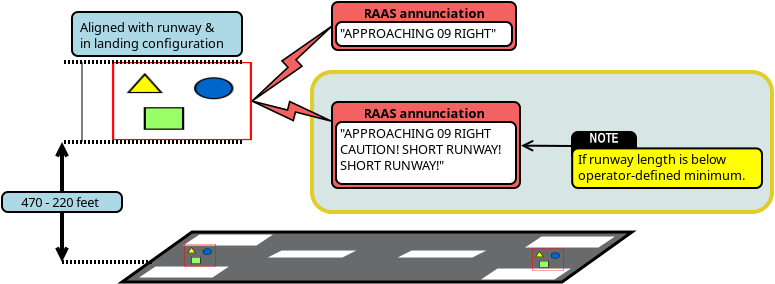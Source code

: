 <?xml version="1.0" encoding="UTF-8"?>
<dia:diagram xmlns:dia="http://www.lysator.liu.se/~alla/dia/">
  <dia:layer name="Background" visible="true" active="true">
    <dia:object type="Standard - Box" version="0" id="O0">
      <dia:attribute name="obj_pos">
        <dia:point val="32,24"/>
      </dia:attribute>
      <dia:attribute name="obj_bb">
        <dia:rectangle val="31.9,23.9;55.1,31.1"/>
      </dia:attribute>
      <dia:attribute name="elem_corner">
        <dia:point val="32,24"/>
      </dia:attribute>
      <dia:attribute name="elem_width">
        <dia:real val="23"/>
      </dia:attribute>
      <dia:attribute name="elem_height">
        <dia:real val="7"/>
      </dia:attribute>
      <dia:attribute name="border_width">
        <dia:real val="0.2"/>
      </dia:attribute>
      <dia:attribute name="border_color">
        <dia:color val="#e0cd26"/>
      </dia:attribute>
      <dia:attribute name="inner_color">
        <dia:color val="#d8e5e5"/>
      </dia:attribute>
      <dia:attribute name="show_background">
        <dia:boolean val="true"/>
      </dia:attribute>
      <dia:attribute name="corner_radius">
        <dia:real val="1"/>
      </dia:attribute>
    </dia:object>
    <dia:object type="Standard - Polygon" version="0" id="O1">
      <dia:attribute name="obj_pos">
        <dia:point val="26,32"/>
      </dia:attribute>
      <dia:attribute name="obj_bb">
        <dia:rectangle val="22.266,31.925;48.234,34.575"/>
      </dia:attribute>
      <dia:attribute name="poly_points">
        <dia:point val="26,32"/>
        <dia:point val="48,32"/>
        <dia:point val="44.5,34.5"/>
        <dia:point val="22.5,34.5"/>
      </dia:attribute>
      <dia:attribute name="line_width">
        <dia:real val="0.15"/>
      </dia:attribute>
      <dia:attribute name="inner_color">
        <dia:color val="#696a6c"/>
      </dia:attribute>
      <dia:attribute name="show_background">
        <dia:boolean val="true"/>
      </dia:attribute>
    </dia:object>
    <dia:object type="Standard - Polygon" version="0" id="O2">
      <dia:attribute name="obj_pos">
        <dia:point val="24.2,33.8"/>
      </dia:attribute>
      <dia:attribute name="obj_bb">
        <dia:rectangle val="23.352,33.725;27.848,34.275"/>
      </dia:attribute>
      <dia:attribute name="poly_points">
        <dia:point val="24.2,33.8"/>
        <dia:point val="27.6,33.8"/>
        <dia:point val="27,34.2"/>
        <dia:point val="23.6,34.2"/>
      </dia:attribute>
      <dia:attribute name="line_color">
        <dia:color val="#ffffff"/>
      </dia:attribute>
      <dia:attribute name="line_width">
        <dia:real val="0.15"/>
      </dia:attribute>
      <dia:attribute name="show_background">
        <dia:boolean val="true"/>
      </dia:attribute>
    </dia:object>
    <dia:object type="Standard - Polygon" version="0" id="O3">
      <dia:attribute name="obj_pos">
        <dia:point val="26.4,32.2"/>
      </dia:attribute>
      <dia:attribute name="obj_bb">
        <dia:rectangle val="25.552,32.125;30.048,32.675"/>
      </dia:attribute>
      <dia:attribute name="poly_points">
        <dia:point val="26.4,32.2"/>
        <dia:point val="29.8,32.2"/>
        <dia:point val="29.2,32.6"/>
        <dia:point val="25.8,32.6"/>
      </dia:attribute>
      <dia:attribute name="line_color">
        <dia:color val="#ffffff"/>
      </dia:attribute>
      <dia:attribute name="line_width">
        <dia:real val="0.15"/>
      </dia:attribute>
      <dia:attribute name="show_background">
        <dia:boolean val="true"/>
      </dia:attribute>
    </dia:object>
    <dia:object type="Standard - Polygon" version="0" id="O4">
      <dia:attribute name="obj_pos">
        <dia:point val="30.5,33"/>
      </dia:attribute>
      <dia:attribute name="obj_bb">
        <dia:rectangle val="29.782,32.925;34.218,33.275"/>
      </dia:attribute>
      <dia:attribute name="poly_points">
        <dia:point val="30.5,33"/>
        <dia:point val="33.9,33"/>
        <dia:point val="33.5,33.2"/>
        <dia:point val="30.1,33.2"/>
      </dia:attribute>
      <dia:attribute name="line_color">
        <dia:color val="#ffffff"/>
      </dia:attribute>
      <dia:attribute name="line_width">
        <dia:real val="0.15"/>
      </dia:attribute>
      <dia:attribute name="show_background">
        <dia:boolean val="true"/>
      </dia:attribute>
    </dia:object>
    <dia:object type="Standard - Polygon" version="0" id="O5">
      <dia:attribute name="obj_pos">
        <dia:point val="37,33"/>
      </dia:attribute>
      <dia:attribute name="obj_bb">
        <dia:rectangle val="36.282,32.925;40.718,33.275"/>
      </dia:attribute>
      <dia:attribute name="poly_points">
        <dia:point val="37,33"/>
        <dia:point val="40.4,33"/>
        <dia:point val="40,33.2"/>
        <dia:point val="36.6,33.2"/>
      </dia:attribute>
      <dia:attribute name="line_color">
        <dia:color val="#ffffff"/>
      </dia:attribute>
      <dia:attribute name="line_width">
        <dia:real val="0.15"/>
      </dia:attribute>
      <dia:attribute name="show_background">
        <dia:boolean val="true"/>
      </dia:attribute>
    </dia:object>
    <dia:object type="Standard - Polygon" version="0" id="O6">
      <dia:attribute name="obj_pos">
        <dia:point val="41.3,33.9"/>
      </dia:attribute>
      <dia:attribute name="obj_bb">
        <dia:rectangle val="40.452,33.825;44.948,34.375"/>
      </dia:attribute>
      <dia:attribute name="poly_points">
        <dia:point val="41.3,33.9"/>
        <dia:point val="44.7,33.9"/>
        <dia:point val="44.1,34.3"/>
        <dia:point val="40.7,34.3"/>
      </dia:attribute>
      <dia:attribute name="line_color">
        <dia:color val="#ffffff"/>
      </dia:attribute>
      <dia:attribute name="line_width">
        <dia:real val="0.15"/>
      </dia:attribute>
      <dia:attribute name="show_background">
        <dia:boolean val="true"/>
      </dia:attribute>
    </dia:object>
    <dia:object type="Standard - Polygon" version="0" id="O7">
      <dia:attribute name="obj_pos">
        <dia:point val="43.5,32.3"/>
      </dia:attribute>
      <dia:attribute name="obj_bb">
        <dia:rectangle val="42.652,32.225;47.148,32.775"/>
      </dia:attribute>
      <dia:attribute name="poly_points">
        <dia:point val="43.5,32.3"/>
        <dia:point val="46.9,32.3"/>
        <dia:point val="46.3,32.7"/>
        <dia:point val="42.9,32.7"/>
      </dia:attribute>
      <dia:attribute name="line_color">
        <dia:color val="#ffffff"/>
      </dia:attribute>
      <dia:attribute name="line_width">
        <dia:real val="0.15"/>
      </dia:attribute>
      <dia:attribute name="show_background">
        <dia:boolean val="true"/>
      </dia:attribute>
    </dia:object>
    <dia:object type="Standard - Image" version="0" id="O8">
      <dia:attribute name="obj_pos">
        <dia:point val="22,23.5"/>
      </dia:attribute>
      <dia:attribute name="obj_bb">
        <dia:rectangle val="21.9,23.4;29.1,27.508"/>
      </dia:attribute>
      <dia:attribute name="elem_corner">
        <dia:point val="22,23.5"/>
      </dia:attribute>
      <dia:attribute name="elem_width">
        <dia:real val="7"/>
      </dia:attribute>
      <dia:attribute name="elem_height">
        <dia:real val="3.908"/>
      </dia:attribute>
      <dia:attribute name="border_width">
        <dia:real val="0.2"/>
      </dia:attribute>
      <dia:attribute name="line_style">
        <dia:enum val="1"/>
      </dia:attribute>
      <dia:attribute name="draw_border">
        <dia:boolean val="false"/>
      </dia:attribute>
      <dia:attribute name="keep_aspect">
        <dia:boolean val="true"/>
      </dia:attribute>
      <dia:attribute name="file">
        <dia:string>#airplane_landing.png#</dia:string>
      </dia:attribute>
    </dia:object>
    <dia:object type="Network - WAN Link" version="1" id="O9">
      <dia:attribute name="obj_pos">
        <dia:point val="29,25.454"/>
      </dia:attribute>
      <dia:attribute name="obj_bb">
        <dia:rectangle val="29,21.7;33,25.454"/>
      </dia:attribute>
      <dia:attribute name="conn_endpoints">
        <dia:point val="29,25.454"/>
        <dia:point val="33,21.7"/>
      </dia:attribute>
      <dia:attribute name="width">
        <dia:real val="1"/>
      </dia:attribute>
      <dia:attribute name="line_color">
        <dia:color val="#000000"/>
      </dia:attribute>
      <dia:attribute name="fill_color">
        <dia:color val="#f46161"/>
      </dia:attribute>
      <dia:connections>
        <dia:connection handle="0" to="O8" connection="4"/>
        <dia:connection handle="1" to="O17" connection="3"/>
      </dia:connections>
    </dia:object>
    <dia:object type="Standard - Line" version="0" id="O10">
      <dia:attribute name="obj_pos">
        <dia:point val="28.5,27.5"/>
      </dia:attribute>
      <dia:attribute name="obj_bb">
        <dia:rectangle val="19.4,27.4;28.6,27.6"/>
      </dia:attribute>
      <dia:attribute name="conn_endpoints">
        <dia:point val="28.5,27.5"/>
        <dia:point val="19.5,27.5"/>
      </dia:attribute>
      <dia:attribute name="numcp">
        <dia:int val="1"/>
      </dia:attribute>
      <dia:attribute name="line_width">
        <dia:real val="0.2"/>
      </dia:attribute>
      <dia:attribute name="line_style">
        <dia:enum val="4"/>
      </dia:attribute>
    </dia:object>
    <dia:object type="Standard - Line" version="0" id="O11">
      <dia:attribute name="obj_pos">
        <dia:point val="24,33.5"/>
      </dia:attribute>
      <dia:attribute name="obj_bb">
        <dia:rectangle val="19.4,33.4;24.1,33.6"/>
      </dia:attribute>
      <dia:attribute name="conn_endpoints">
        <dia:point val="24,33.5"/>
        <dia:point val="19.5,33.5"/>
      </dia:attribute>
      <dia:attribute name="numcp">
        <dia:int val="1"/>
      </dia:attribute>
      <dia:attribute name="line_width">
        <dia:real val="0.2"/>
      </dia:attribute>
      <dia:attribute name="line_style">
        <dia:enum val="4"/>
      </dia:attribute>
    </dia:object>
    <dia:object type="Standard - Line" version="0" id="O12">
      <dia:attribute name="obj_pos">
        <dia:point val="19.5,27.5"/>
      </dia:attribute>
      <dia:attribute name="obj_bb">
        <dia:rectangle val="19.088,27.4;19.912,33.6"/>
      </dia:attribute>
      <dia:attribute name="conn_endpoints">
        <dia:point val="19.5,27.5"/>
        <dia:point val="19.5,33.5"/>
      </dia:attribute>
      <dia:attribute name="numcp">
        <dia:int val="1"/>
      </dia:attribute>
      <dia:attribute name="line_width">
        <dia:real val="0.2"/>
      </dia:attribute>
      <dia:attribute name="start_arrow">
        <dia:enum val="1"/>
      </dia:attribute>
      <dia:attribute name="start_arrow_length">
        <dia:real val="0.5"/>
      </dia:attribute>
      <dia:attribute name="start_arrow_width">
        <dia:real val="0.5"/>
      </dia:attribute>
      <dia:attribute name="end_arrow">
        <dia:enum val="1"/>
      </dia:attribute>
      <dia:attribute name="end_arrow_length">
        <dia:real val="0.5"/>
      </dia:attribute>
      <dia:attribute name="end_arrow_width">
        <dia:real val="0.5"/>
      </dia:attribute>
    </dia:object>
    <dia:group>
      <dia:object type="Standard - Box" version="0" id="O13">
        <dia:attribute name="obj_pos">
          <dia:point val="16.5,30"/>
        </dia:attribute>
        <dia:attribute name="obj_bb">
          <dia:rectangle val="16.45,29.95;22.55,31.05"/>
        </dia:attribute>
        <dia:attribute name="elem_corner">
          <dia:point val="16.5,30"/>
        </dia:attribute>
        <dia:attribute name="elem_width">
          <dia:real val="6"/>
        </dia:attribute>
        <dia:attribute name="elem_height">
          <dia:real val="1"/>
        </dia:attribute>
        <dia:attribute name="border_width">
          <dia:real val="0.1"/>
        </dia:attribute>
        <dia:attribute name="inner_color">
          <dia:color val="#add8e6"/>
        </dia:attribute>
        <dia:attribute name="show_background">
          <dia:boolean val="true"/>
        </dia:attribute>
        <dia:attribute name="corner_radius">
          <dia:real val="0.3"/>
        </dia:attribute>
      </dia:object>
      <dia:object type="Standard - Text" version="1" id="O14">
        <dia:attribute name="obj_pos">
          <dia:point val="19.5,30.5"/>
        </dia:attribute>
        <dia:attribute name="obj_bb">
          <dia:rectangle val="17.226,30.1;21.792,30.9"/>
        </dia:attribute>
        <dia:attribute name="text">
          <dia:composite type="text">
            <dia:attribute name="string">
              <dia:string>#470 - 220 feet#</dia:string>
            </dia:attribute>
            <dia:attribute name="font">
              <dia:font family="sans" style="0" name="Helvetica"/>
            </dia:attribute>
            <dia:attribute name="height">
              <dia:real val="0.8"/>
            </dia:attribute>
            <dia:attribute name="pos">
              <dia:point val="19.5,30.713"/>
            </dia:attribute>
            <dia:attribute name="color">
              <dia:color val="#000000"/>
            </dia:attribute>
            <dia:attribute name="alignment">
              <dia:enum val="1"/>
            </dia:attribute>
          </dia:composite>
        </dia:attribute>
        <dia:attribute name="valign">
          <dia:enum val="2"/>
        </dia:attribute>
        <dia:connections>
          <dia:connection handle="0" to="O13" connection="8"/>
        </dia:connections>
      </dia:object>
    </dia:group>
    <dia:object type="Standard - Line" version="0" id="O15">
      <dia:attribute name="obj_pos">
        <dia:point val="28.5,23.5"/>
      </dia:attribute>
      <dia:attribute name="obj_bb">
        <dia:rectangle val="19.4,23.4;28.6,23.6"/>
      </dia:attribute>
      <dia:attribute name="conn_endpoints">
        <dia:point val="28.5,23.5"/>
        <dia:point val="19.5,23.5"/>
      </dia:attribute>
      <dia:attribute name="numcp">
        <dia:int val="1"/>
      </dia:attribute>
      <dia:attribute name="line_width">
        <dia:real val="0.2"/>
      </dia:attribute>
      <dia:attribute name="line_style">
        <dia:enum val="4"/>
      </dia:attribute>
    </dia:object>
    <dia:object type="Standard - Line" version="0" id="O16">
      <dia:attribute name="obj_pos">
        <dia:point val="20.5,23.5"/>
      </dia:attribute>
      <dia:attribute name="obj_bb">
        <dia:rectangle val="20.475,23.475;20.525,27.525"/>
      </dia:attribute>
      <dia:attribute name="conn_endpoints">
        <dia:point val="20.5,23.5"/>
        <dia:point val="20.5,27.5"/>
      </dia:attribute>
      <dia:attribute name="numcp">
        <dia:int val="1"/>
      </dia:attribute>
      <dia:attribute name="line_width">
        <dia:real val="0.05"/>
      </dia:attribute>
    </dia:object>
    <dia:group>
      <dia:object type="Standard - Box" version="0" id="O17">
        <dia:attribute name="obj_pos">
          <dia:point val="33,20.5"/>
        </dia:attribute>
        <dia:attribute name="obj_bb">
          <dia:rectangle val="32.95,20.45;42.25,22.95"/>
        </dia:attribute>
        <dia:attribute name="elem_corner">
          <dia:point val="33,20.5"/>
        </dia:attribute>
        <dia:attribute name="elem_width">
          <dia:real val="9.2"/>
        </dia:attribute>
        <dia:attribute name="elem_height">
          <dia:real val="2.4"/>
        </dia:attribute>
        <dia:attribute name="border_width">
          <dia:real val="0.1"/>
        </dia:attribute>
        <dia:attribute name="inner_color">
          <dia:color val="#f46161"/>
        </dia:attribute>
        <dia:attribute name="show_background">
          <dia:boolean val="true"/>
        </dia:attribute>
        <dia:attribute name="corner_radius">
          <dia:real val="0.3"/>
        </dia:attribute>
      </dia:object>
      <dia:object type="Standard - Text" version="1" id="O18">
        <dia:attribute name="obj_pos">
          <dia:point val="37.6,21.3"/>
        </dia:attribute>
        <dia:attribute name="obj_bb">
          <dia:rectangle val="34.165,20.705;41.035,21.45"/>
        </dia:attribute>
        <dia:attribute name="text">
          <dia:composite type="text">
            <dia:attribute name="string">
              <dia:string>#RAAS annunciation#</dia:string>
            </dia:attribute>
            <dia:attribute name="font">
              <dia:font family="sans" style="80" name="Helvetica-Bold"/>
            </dia:attribute>
            <dia:attribute name="height">
              <dia:real val="0.8"/>
            </dia:attribute>
            <dia:attribute name="pos">
              <dia:point val="37.6,21.3"/>
            </dia:attribute>
            <dia:attribute name="color">
              <dia:color val="#000000"/>
            </dia:attribute>
            <dia:attribute name="alignment">
              <dia:enum val="1"/>
            </dia:attribute>
          </dia:composite>
        </dia:attribute>
        <dia:attribute name="valign">
          <dia:enum val="3"/>
        </dia:attribute>
      </dia:object>
      <dia:object type="Standard - Box" version="0" id="O19">
        <dia:attribute name="obj_pos">
          <dia:point val="33.2,21.5"/>
        </dia:attribute>
        <dia:attribute name="obj_bb">
          <dia:rectangle val="33.15,21.45;42.05,22.75"/>
        </dia:attribute>
        <dia:attribute name="elem_corner">
          <dia:point val="33.2,21.5"/>
        </dia:attribute>
        <dia:attribute name="elem_width">
          <dia:real val="8.8"/>
        </dia:attribute>
        <dia:attribute name="elem_height">
          <dia:real val="1.2"/>
        </dia:attribute>
        <dia:attribute name="border_width">
          <dia:real val="0.1"/>
        </dia:attribute>
        <dia:attribute name="show_background">
          <dia:boolean val="true"/>
        </dia:attribute>
        <dia:attribute name="corner_radius">
          <dia:real val="0.3"/>
        </dia:attribute>
      </dia:object>
      <dia:object type="Standard - Text" version="1" id="O20">
        <dia:attribute name="obj_pos">
          <dia:point val="33.4,22.3"/>
        </dia:attribute>
        <dia:attribute name="obj_bb">
          <dia:rectangle val="33.4,21.705;41.883,22.45"/>
        </dia:attribute>
        <dia:attribute name="text">
          <dia:composite type="text">
            <dia:attribute name="string">
              <dia:string>#"APPROACHING 09 RIGHT"#</dia:string>
            </dia:attribute>
            <dia:attribute name="font">
              <dia:font family="sans" style="0" name="Helvetica"/>
            </dia:attribute>
            <dia:attribute name="height">
              <dia:real val="0.8"/>
            </dia:attribute>
            <dia:attribute name="pos">
              <dia:point val="33.4,22.3"/>
            </dia:attribute>
            <dia:attribute name="color">
              <dia:color val="#000000"/>
            </dia:attribute>
            <dia:attribute name="alignment">
              <dia:enum val="0"/>
            </dia:attribute>
          </dia:composite>
        </dia:attribute>
        <dia:attribute name="valign">
          <dia:enum val="3"/>
        </dia:attribute>
      </dia:object>
    </dia:group>
    <dia:object type="Standard - Image" version="0" id="O21">
      <dia:attribute name="obj_pos">
        <dia:point val="25.6,32.6"/>
      </dia:attribute>
      <dia:attribute name="obj_bb">
        <dia:rectangle val="25.5,32.5;27.3,33.837"/>
      </dia:attribute>
      <dia:attribute name="elem_corner">
        <dia:point val="25.6,32.6"/>
      </dia:attribute>
      <dia:attribute name="elem_width">
        <dia:real val="1.6"/>
      </dia:attribute>
      <dia:attribute name="elem_height">
        <dia:real val="1.137"/>
      </dia:attribute>
      <dia:attribute name="border_width">
        <dia:real val="0.2"/>
      </dia:attribute>
      <dia:attribute name="line_style">
        <dia:enum val="1"/>
      </dia:attribute>
      <dia:attribute name="dashlength">
        <dia:real val="0"/>
      </dia:attribute>
      <dia:attribute name="draw_border">
        <dia:boolean val="false"/>
      </dia:attribute>
      <dia:attribute name="keep_aspect">
        <dia:boolean val="true"/>
      </dia:attribute>
      <dia:attribute name="file">
        <dia:string>#09R.png#</dia:string>
      </dia:attribute>
    </dia:object>
    <dia:object type="Standard - Image" version="0" id="O22">
      <dia:attribute name="obj_pos">
        <dia:point val="43,32.8"/>
      </dia:attribute>
      <dia:attribute name="obj_bb">
        <dia:rectangle val="42.9,32.7;44.7,34.025"/>
      </dia:attribute>
      <dia:attribute name="elem_corner">
        <dia:point val="43,32.8"/>
      </dia:attribute>
      <dia:attribute name="elem_width">
        <dia:real val="1.6"/>
      </dia:attribute>
      <dia:attribute name="elem_height">
        <dia:real val="1.125"/>
      </dia:attribute>
      <dia:attribute name="border_width">
        <dia:real val="0.2"/>
      </dia:attribute>
      <dia:attribute name="line_style">
        <dia:enum val="1"/>
      </dia:attribute>
      <dia:attribute name="dashlength">
        <dia:real val="0"/>
      </dia:attribute>
      <dia:attribute name="draw_border">
        <dia:boolean val="false"/>
      </dia:attribute>
      <dia:attribute name="keep_aspect">
        <dia:boolean val="true"/>
      </dia:attribute>
      <dia:attribute name="file">
        <dia:string>#27L.png#</dia:string>
      </dia:attribute>
    </dia:object>
    <dia:group>
      <dia:object type="Standard - Box" version="0" id="O23">
        <dia:attribute name="obj_pos">
          <dia:point val="20,21"/>
        </dia:attribute>
        <dia:attribute name="obj_bb">
          <dia:rectangle val="19.95,20.95;28.55,23.25"/>
        </dia:attribute>
        <dia:attribute name="elem_corner">
          <dia:point val="20,21"/>
        </dia:attribute>
        <dia:attribute name="elem_width">
          <dia:real val="8.5"/>
        </dia:attribute>
        <dia:attribute name="elem_height">
          <dia:real val="2.2"/>
        </dia:attribute>
        <dia:attribute name="border_width">
          <dia:real val="0.1"/>
        </dia:attribute>
        <dia:attribute name="inner_color">
          <dia:color val="#add8e6"/>
        </dia:attribute>
        <dia:attribute name="show_background">
          <dia:boolean val="true"/>
        </dia:attribute>
        <dia:attribute name="corner_radius">
          <dia:real val="0.3"/>
        </dia:attribute>
      </dia:object>
      <dia:object type="Standard - Text" version="1" id="O24">
        <dia:attribute name="obj_pos">
          <dia:point val="20.4,22"/>
        </dia:attribute>
        <dia:attribute name="obj_bb">
          <dia:rectangle val="20.4,21.386;28.024,22.987"/>
        </dia:attribute>
        <dia:attribute name="text">
          <dia:composite type="text">
            <dia:attribute name="string">
              <dia:string>#Aligned with runway &amp;
in landing configuration#</dia:string>
            </dia:attribute>
            <dia:attribute name="font">
              <dia:font family="sans" style="0" name="Helvetica"/>
            </dia:attribute>
            <dia:attribute name="height">
              <dia:real val="0.8"/>
            </dia:attribute>
            <dia:attribute name="pos">
              <dia:point val="20.4,22"/>
            </dia:attribute>
            <dia:attribute name="color">
              <dia:color val="#000000"/>
            </dia:attribute>
            <dia:attribute name="alignment">
              <dia:enum val="0"/>
            </dia:attribute>
          </dia:composite>
        </dia:attribute>
        <dia:attribute name="valign">
          <dia:enum val="3"/>
        </dia:attribute>
      </dia:object>
    </dia:group>
    <dia:group>
      <dia:object type="Standard - Box" version="0" id="O25">
        <dia:attribute name="obj_pos">
          <dia:point val="33,25.5"/>
        </dia:attribute>
        <dia:attribute name="obj_bb">
          <dia:rectangle val="32.95,25.45;42.45,29.85"/>
        </dia:attribute>
        <dia:attribute name="elem_corner">
          <dia:point val="33,25.5"/>
        </dia:attribute>
        <dia:attribute name="elem_width">
          <dia:real val="9.4"/>
        </dia:attribute>
        <dia:attribute name="elem_height">
          <dia:real val="4.3"/>
        </dia:attribute>
        <dia:attribute name="border_width">
          <dia:real val="0.1"/>
        </dia:attribute>
        <dia:attribute name="inner_color">
          <dia:color val="#f46161"/>
        </dia:attribute>
        <dia:attribute name="show_background">
          <dia:boolean val="true"/>
        </dia:attribute>
        <dia:attribute name="corner_radius">
          <dia:real val="0.3"/>
        </dia:attribute>
      </dia:object>
      <dia:object type="Standard - Text" version="1" id="O26">
        <dia:attribute name="obj_pos">
          <dia:point val="37.6,26.3"/>
        </dia:attribute>
        <dia:attribute name="obj_bb">
          <dia:rectangle val="34.165,25.705;41.035,26.45"/>
        </dia:attribute>
        <dia:attribute name="text">
          <dia:composite type="text">
            <dia:attribute name="string">
              <dia:string>#RAAS annunciation#</dia:string>
            </dia:attribute>
            <dia:attribute name="font">
              <dia:font family="sans" style="80" name="Helvetica-Bold"/>
            </dia:attribute>
            <dia:attribute name="height">
              <dia:real val="0.8"/>
            </dia:attribute>
            <dia:attribute name="pos">
              <dia:point val="37.6,26.3"/>
            </dia:attribute>
            <dia:attribute name="color">
              <dia:color val="#000000"/>
            </dia:attribute>
            <dia:attribute name="alignment">
              <dia:enum val="1"/>
            </dia:attribute>
          </dia:composite>
        </dia:attribute>
        <dia:attribute name="valign">
          <dia:enum val="3"/>
        </dia:attribute>
      </dia:object>
      <dia:object type="Standard - Box" version="0" id="O27">
        <dia:attribute name="obj_pos">
          <dia:point val="33.2,26.5"/>
        </dia:attribute>
        <dia:attribute name="obj_bb">
          <dia:rectangle val="33.15,26.45;42.25,29.65"/>
        </dia:attribute>
        <dia:attribute name="elem_corner">
          <dia:point val="33.2,26.5"/>
        </dia:attribute>
        <dia:attribute name="elem_width">
          <dia:real val="9"/>
        </dia:attribute>
        <dia:attribute name="elem_height">
          <dia:real val="3.1"/>
        </dia:attribute>
        <dia:attribute name="border_width">
          <dia:real val="0.1"/>
        </dia:attribute>
        <dia:attribute name="show_background">
          <dia:boolean val="true"/>
        </dia:attribute>
        <dia:attribute name="corner_radius">
          <dia:real val="0.3"/>
        </dia:attribute>
      </dia:object>
      <dia:object type="Standard - Text" version="1" id="O28">
        <dia:attribute name="obj_pos">
          <dia:point val="33.4,27.3"/>
        </dia:attribute>
        <dia:attribute name="obj_bb">
          <dia:rectangle val="33.4,26.686;42.206,29.087"/>
        </dia:attribute>
        <dia:attribute name="text">
          <dia:composite type="text">
            <dia:attribute name="string">
              <dia:string>#"APPROACHING 09 RIGHT
CAUTION! SHORT RUNWAY!
SHORT RUNWAY!"#</dia:string>
            </dia:attribute>
            <dia:attribute name="font">
              <dia:font family="sans" style="0" name="Helvetica"/>
            </dia:attribute>
            <dia:attribute name="height">
              <dia:real val="0.8"/>
            </dia:attribute>
            <dia:attribute name="pos">
              <dia:point val="33.4,27.3"/>
            </dia:attribute>
            <dia:attribute name="color">
              <dia:color val="#000000"/>
            </dia:attribute>
            <dia:attribute name="alignment">
              <dia:enum val="0"/>
            </dia:attribute>
          </dia:composite>
        </dia:attribute>
        <dia:attribute name="valign">
          <dia:enum val="3"/>
        </dia:attribute>
      </dia:object>
    </dia:group>
    <dia:object type="Network - WAN Link" version="1" id="O29">
      <dia:attribute name="obj_pos">
        <dia:point val="29,25.454"/>
      </dia:attribute>
      <dia:attribute name="obj_bb">
        <dia:rectangle val="29,25.454;32.95,26.451"/>
      </dia:attribute>
      <dia:attribute name="conn_endpoints">
        <dia:point val="29,25.454"/>
        <dia:point val="32.95,26.451"/>
      </dia:attribute>
      <dia:attribute name="width">
        <dia:real val="1"/>
      </dia:attribute>
      <dia:attribute name="line_color">
        <dia:color val="#000000"/>
      </dia:attribute>
      <dia:attribute name="fill_color">
        <dia:color val="#f46161"/>
      </dia:attribute>
      <dia:connections>
        <dia:connection handle="0" to="O8" connection="4"/>
        <dia:connection handle="1" to="O25" connection="8"/>
      </dia:connections>
    </dia:object>
    <dia:group>
      <dia:group>
        <dia:object type="Standard - Box" version="0" id="O30">
          <dia:attribute name="obj_pos">
            <dia:point val="45,27"/>
          </dia:attribute>
          <dia:attribute name="obj_bb">
            <dia:rectangle val="44.95,26.95;48.25,28.45"/>
          </dia:attribute>
          <dia:attribute name="elem_corner">
            <dia:point val="45,27"/>
          </dia:attribute>
          <dia:attribute name="elem_width">
            <dia:real val="3.2"/>
          </dia:attribute>
          <dia:attribute name="elem_height">
            <dia:real val="1.4"/>
          </dia:attribute>
          <dia:attribute name="border_width">
            <dia:real val="0.1"/>
          </dia:attribute>
          <dia:attribute name="inner_color">
            <dia:color val="#000000"/>
          </dia:attribute>
          <dia:attribute name="show_background">
            <dia:boolean val="true"/>
          </dia:attribute>
          <dia:attribute name="corner_radius">
            <dia:real val="0.3"/>
          </dia:attribute>
        </dia:object>
        <dia:object type="Standard - Text" version="1" id="O31">
          <dia:attribute name="obj_pos">
            <dia:point val="46.6,27.4"/>
          </dia:attribute>
          <dia:attribute name="obj_bb">
            <dia:rectangle val="45.871,27.032;47.329,27.767"/>
          </dia:attribute>
          <dia:attribute name="text">
            <dia:composite type="text">
              <dia:attribute name="string">
                <dia:string>#NOTE#</dia:string>
              </dia:attribute>
              <dia:attribute name="font">
                <dia:font family="Arial Narrow" style="80" name="Courier"/>
              </dia:attribute>
              <dia:attribute name="height">
                <dia:real val="0.8"/>
              </dia:attribute>
              <dia:attribute name="pos">
                <dia:point val="46.6,27.633"/>
              </dia:attribute>
              <dia:attribute name="color">
                <dia:color val="#ffffff"/>
              </dia:attribute>
              <dia:attribute name="alignment">
                <dia:enum val="1"/>
              </dia:attribute>
            </dia:composite>
          </dia:attribute>
          <dia:attribute name="valign">
            <dia:enum val="2"/>
          </dia:attribute>
        </dia:object>
      </dia:group>
      <dia:object type="Standard - Box" version="0" id="O32">
        <dia:attribute name="obj_pos">
          <dia:point val="45.01,27.819"/>
        </dia:attribute>
        <dia:attribute name="obj_bb">
          <dia:rectangle val="44.96,27.769;54.55,29.85"/>
        </dia:attribute>
        <dia:attribute name="elem_corner">
          <dia:point val="45.01,27.819"/>
        </dia:attribute>
        <dia:attribute name="elem_width">
          <dia:real val="9.49"/>
        </dia:attribute>
        <dia:attribute name="elem_height">
          <dia:real val="1.981"/>
        </dia:attribute>
        <dia:attribute name="border_width">
          <dia:real val="0.1"/>
        </dia:attribute>
        <dia:attribute name="inner_color">
          <dia:color val="#ffff00"/>
        </dia:attribute>
        <dia:attribute name="show_background">
          <dia:boolean val="true"/>
        </dia:attribute>
        <dia:attribute name="corner_radius">
          <dia:real val="0.3"/>
        </dia:attribute>
      </dia:object>
      <dia:object type="Standard - Text" version="1" id="O33">
        <dia:attribute name="obj_pos">
          <dia:point val="45.3,28.6"/>
        </dia:attribute>
        <dia:attribute name="obj_bb">
          <dia:rectangle val="45.3,28.005;54.095,29.55"/>
        </dia:attribute>
        <dia:attribute name="text">
          <dia:composite type="text">
            <dia:attribute name="string">
              <dia:string>#If runway length is below
operator-defined minimum.#</dia:string>
            </dia:attribute>
            <dia:attribute name="font">
              <dia:font family="sans" style="0" name="Helvetica"/>
            </dia:attribute>
            <dia:attribute name="height">
              <dia:real val="0.8"/>
            </dia:attribute>
            <dia:attribute name="pos">
              <dia:point val="45.3,28.6"/>
            </dia:attribute>
            <dia:attribute name="color">
              <dia:color val="#000000"/>
            </dia:attribute>
            <dia:attribute name="alignment">
              <dia:enum val="0"/>
            </dia:attribute>
          </dia:composite>
        </dia:attribute>
        <dia:attribute name="valign">
          <dia:enum val="3"/>
        </dia:attribute>
      </dia:object>
    </dia:group>
    <dia:object type="Standard - Line" version="0" id="O34">
      <dia:attribute name="obj_pos">
        <dia:point val="45,27.7"/>
      </dia:attribute>
      <dia:attribute name="obj_bb">
        <dia:rectangle val="42.338,27.355;45.05,28.017"/>
      </dia:attribute>
      <dia:attribute name="conn_endpoints">
        <dia:point val="45,27.7"/>
        <dia:point val="42.45,27.683"/>
      </dia:attribute>
      <dia:attribute name="numcp">
        <dia:int val="1"/>
      </dia:attribute>
      <dia:attribute name="line_width">
        <dia:real val="0.1"/>
      </dia:attribute>
      <dia:attribute name="end_arrow">
        <dia:enum val="1"/>
      </dia:attribute>
      <dia:attribute name="end_arrow_length">
        <dia:real val="0.5"/>
      </dia:attribute>
      <dia:attribute name="end_arrow_width">
        <dia:real val="0.5"/>
      </dia:attribute>
      <dia:connections>
        <dia:connection handle="0" to="O30" connection="3"/>
        <dia:connection handle="1" to="O25" connection="8"/>
      </dia:connections>
    </dia:object>
  </dia:layer>
</dia:diagram>
